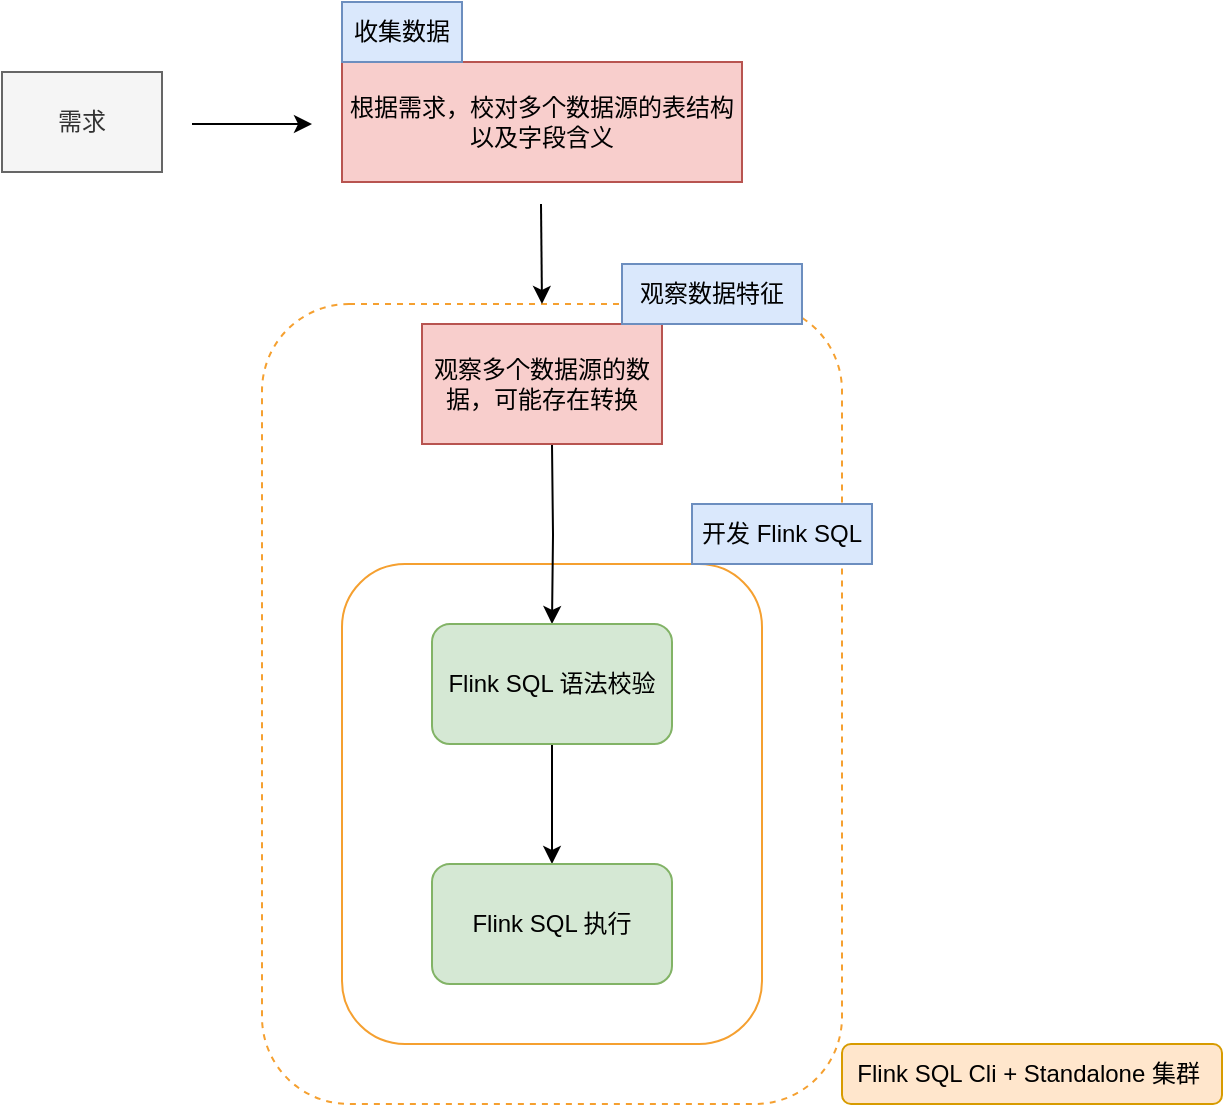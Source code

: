 <mxfile version="24.1.0" type="device">
  <diagram name="第 1 页" id="YL47JlAGUUtBwKxKtPTE">
    <mxGraphModel dx="1274" dy="805" grid="1" gridSize="10" guides="1" tooltips="1" connect="1" arrows="1" fold="1" page="0" pageScale="1" pageWidth="827" pageHeight="1169" math="0" shadow="0">
      <root>
        <mxCell id="0" />
        <mxCell id="1" parent="0" />
        <mxCell id="Pp3jxUVswInTaNemzzxk-15" value="" style="rounded=1;whiteSpace=wrap;html=1;strokeColor=#F5A030;fillColor=none;dashed=1;" parent="1" vertex="1">
          <mxGeometry x="610" y="300" width="290" height="400" as="geometry" />
        </mxCell>
        <mxCell id="Pp3jxUVswInTaNemzzxk-8" value="" style="rounded=1;whiteSpace=wrap;html=1;strokeColor=#F5A030;fillColor=none;" parent="1" vertex="1">
          <mxGeometry x="650" y="430" width="210" height="240" as="geometry" />
        </mxCell>
        <mxCell id="Pp3jxUVswInTaNemzzxk-1" value="需求" style="rounded=0;whiteSpace=wrap;html=1;fillColor=#f5f5f5;fontColor=#333333;strokeColor=#666666;" parent="1" vertex="1">
          <mxGeometry x="480" y="184" width="80" height="50" as="geometry" />
        </mxCell>
        <mxCell id="Pp3jxUVswInTaNemzzxk-2" value="" style="endArrow=classic;html=1;rounded=0;" parent="1" edge="1">
          <mxGeometry width="50" height="50" relative="1" as="geometry">
            <mxPoint x="575" y="210" as="sourcePoint" />
            <mxPoint x="635" y="210" as="targetPoint" />
          </mxGeometry>
        </mxCell>
        <mxCell id="Pp3jxUVswInTaNemzzxk-3" value="根据需求，校对多个数据源的表结构以及字段含义" style="rounded=0;whiteSpace=wrap;html=1;fillColor=#f8cecc;strokeColor=#b85450;" parent="1" vertex="1">
          <mxGeometry x="650" y="179" width="200" height="60" as="geometry" />
        </mxCell>
        <mxCell id="Pp3jxUVswInTaNemzzxk-11" style="edgeStyle=orthogonalEdgeStyle;rounded=0;orthogonalLoop=1;jettySize=auto;html=1;entryX=0.5;entryY=0;entryDx=0;entryDy=0;" parent="1" target="Pp3jxUVswInTaNemzzxk-9" edge="1">
          <mxGeometry relative="1" as="geometry">
            <mxPoint x="755" y="370" as="sourcePoint" />
          </mxGeometry>
        </mxCell>
        <mxCell id="Pp3jxUVswInTaNemzzxk-4" value="观察多个数据源的数据，可能存在转换" style="rounded=0;whiteSpace=wrap;html=1;fillColor=#f8cecc;strokeColor=#b85450;" parent="1" vertex="1">
          <mxGeometry x="690" y="310" width="120" height="60" as="geometry" />
        </mxCell>
        <mxCell id="Pp3jxUVswInTaNemzzxk-5" value="" style="endArrow=classic;html=1;rounded=0;" parent="1" edge="1">
          <mxGeometry width="50" height="50" relative="1" as="geometry">
            <mxPoint x="749.5" y="250" as="sourcePoint" />
            <mxPoint x="750" y="300" as="targetPoint" />
          </mxGeometry>
        </mxCell>
        <mxCell id="Pp3jxUVswInTaNemzzxk-6" value="收集数据" style="text;html=1;align=center;verticalAlign=middle;whiteSpace=wrap;rounded=0;fillColor=#dae8fc;strokeColor=#6c8ebf;" parent="1" vertex="1">
          <mxGeometry x="650" y="149" width="60" height="30" as="geometry" />
        </mxCell>
        <mxCell id="Pp3jxUVswInTaNemzzxk-7" value="观察数据特征" style="text;html=1;align=center;verticalAlign=middle;whiteSpace=wrap;rounded=0;fillColor=#dae8fc;strokeColor=#6c8ebf;" parent="1" vertex="1">
          <mxGeometry x="790" y="280" width="90" height="30" as="geometry" />
        </mxCell>
        <mxCell id="Pp3jxUVswInTaNemzzxk-12" style="edgeStyle=orthogonalEdgeStyle;rounded=0;orthogonalLoop=1;jettySize=auto;html=1;entryX=0.5;entryY=0;entryDx=0;entryDy=0;" parent="1" source="Pp3jxUVswInTaNemzzxk-9" target="Pp3jxUVswInTaNemzzxk-10" edge="1">
          <mxGeometry relative="1" as="geometry" />
        </mxCell>
        <mxCell id="Pp3jxUVswInTaNemzzxk-9" value="Flink SQL 语法校验" style="rounded=1;whiteSpace=wrap;html=1;fillColor=#d5e8d4;strokeColor=#82b366;" parent="1" vertex="1">
          <mxGeometry x="695" y="460" width="120" height="60" as="geometry" />
        </mxCell>
        <mxCell id="Pp3jxUVswInTaNemzzxk-10" value="Flink SQL 执行" style="rounded=1;whiteSpace=wrap;html=1;fillColor=#d5e8d4;strokeColor=#82b366;" parent="1" vertex="1">
          <mxGeometry x="695" y="580" width="120" height="60" as="geometry" />
        </mxCell>
        <mxCell id="Pp3jxUVswInTaNemzzxk-13" value="开发 Flink SQL" style="text;html=1;align=center;verticalAlign=middle;whiteSpace=wrap;rounded=0;fillColor=#dae8fc;strokeColor=#6c8ebf;" parent="1" vertex="1">
          <mxGeometry x="825" y="400" width="90" height="30" as="geometry" />
        </mxCell>
        <mxCell id="Pp3jxUVswInTaNemzzxk-14" value="Flink SQL Cli + Standalone 集群&amp;nbsp;" style="text;html=1;align=center;verticalAlign=middle;whiteSpace=wrap;rounded=1;fillColor=#ffe6cc;strokeColor=#d79b00;" parent="1" vertex="1">
          <mxGeometry x="900" y="670" width="190" height="30" as="geometry" />
        </mxCell>
      </root>
    </mxGraphModel>
  </diagram>
</mxfile>
